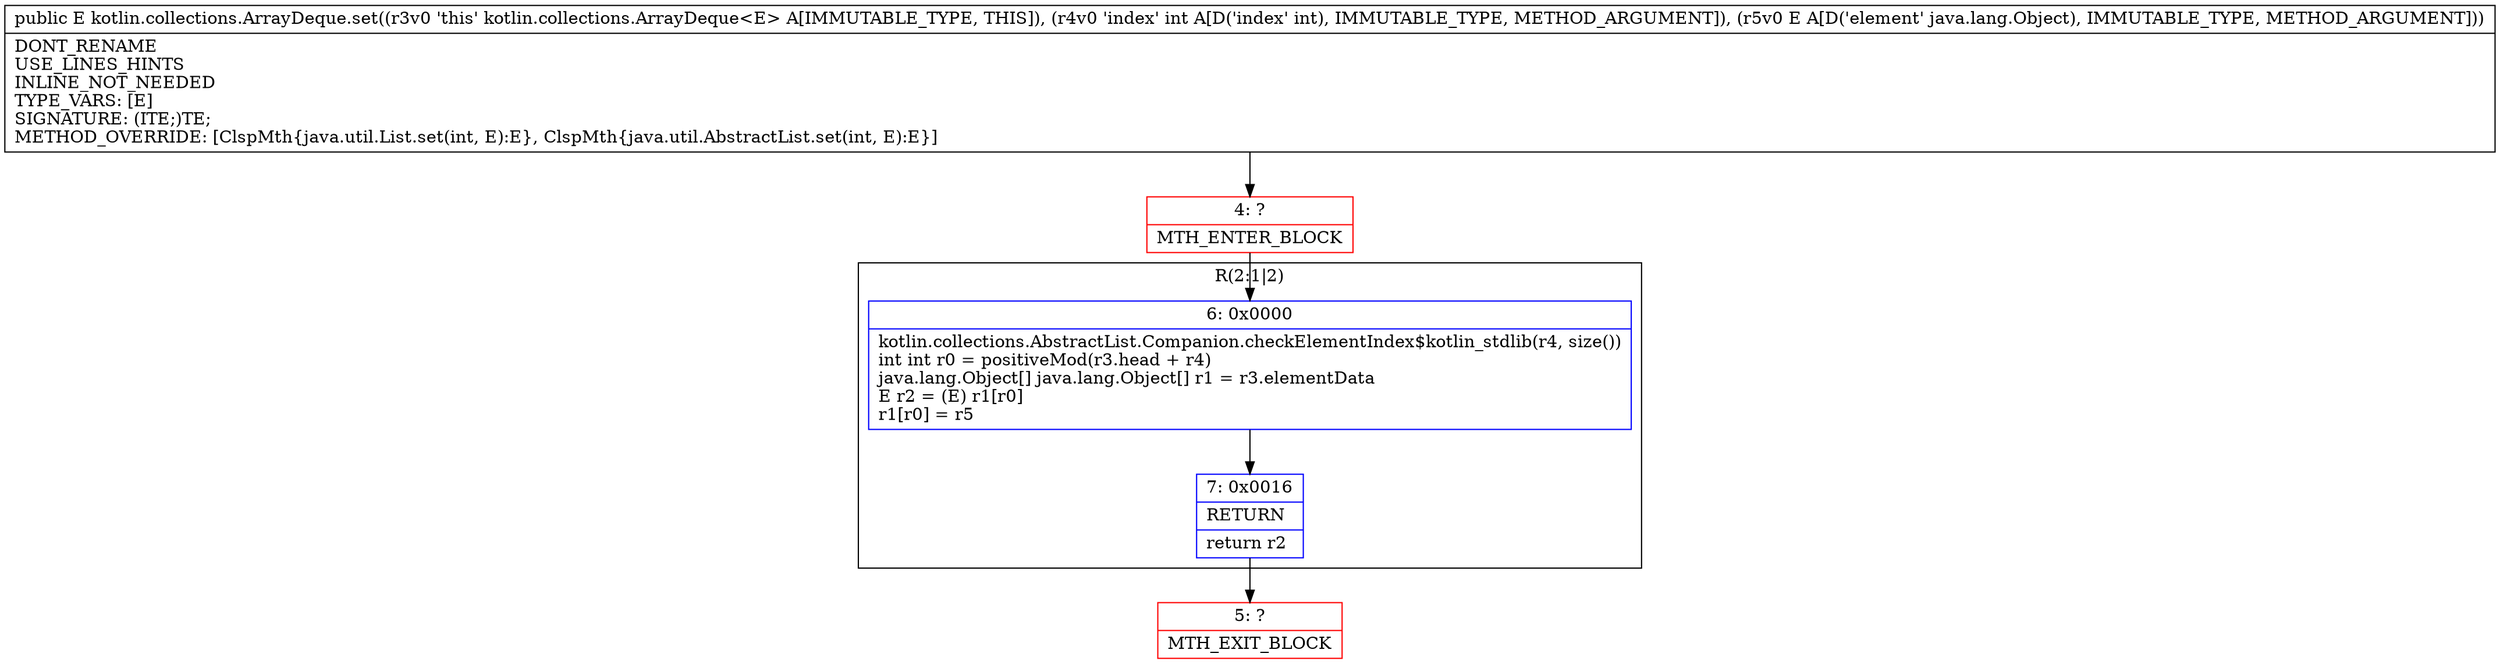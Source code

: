 digraph "CFG forkotlin.collections.ArrayDeque.set(ILjava\/lang\/Object;)Ljava\/lang\/Object;" {
subgraph cluster_Region_1762507883 {
label = "R(2:1|2)";
node [shape=record,color=blue];
Node_6 [shape=record,label="{6\:\ 0x0000|kotlin.collections.AbstractList.Companion.checkElementIndex$kotlin_stdlib(r4, size())\lint int r0 = positiveMod(r3.head + r4)\ljava.lang.Object[] java.lang.Object[] r1 = r3.elementData\lE r2 = (E) r1[r0]\lr1[r0] = r5\l}"];
Node_7 [shape=record,label="{7\:\ 0x0016|RETURN\l|return r2\l}"];
}
Node_4 [shape=record,color=red,label="{4\:\ ?|MTH_ENTER_BLOCK\l}"];
Node_5 [shape=record,color=red,label="{5\:\ ?|MTH_EXIT_BLOCK\l}"];
MethodNode[shape=record,label="{public E kotlin.collections.ArrayDeque.set((r3v0 'this' kotlin.collections.ArrayDeque\<E\> A[IMMUTABLE_TYPE, THIS]), (r4v0 'index' int A[D('index' int), IMMUTABLE_TYPE, METHOD_ARGUMENT]), (r5v0 E A[D('element' java.lang.Object), IMMUTABLE_TYPE, METHOD_ARGUMENT]))  | DONT_RENAME\lUSE_LINES_HINTS\lINLINE_NOT_NEEDED\lTYPE_VARS: [E]\lSIGNATURE: (ITE;)TE;\lMETHOD_OVERRIDE: [ClspMth\{java.util.List.set(int, E):E\}, ClspMth\{java.util.AbstractList.set(int, E):E\}]\l}"];
MethodNode -> Node_4;Node_6 -> Node_7;
Node_7 -> Node_5;
Node_4 -> Node_6;
}

